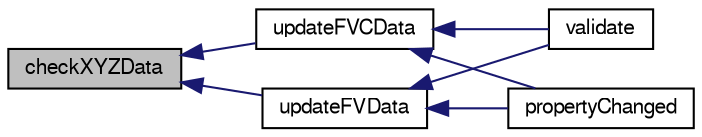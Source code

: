 digraph G
{
  edge [fontname="FreeSans",fontsize="10",labelfontname="FreeSans",labelfontsize="10"];
  node [fontname="FreeSans",fontsize="10",shape=record];
  rankdir="LR";
  Node1 [label="checkXYZData",height=0.2,width=0.4,color="black", fillcolor="grey75", style="filled" fontcolor="black"];
  Node1 -> Node2 [dir="back",color="midnightblue",fontsize="10",style="solid",fontname="FreeSans"];
  Node2 [label="updateFVCData",height=0.2,width=0.4,color="black", fillcolor="white", style="filled",URL="$classorg_1_1octave_1_1graphics_1_1_patch_object.html#afdf655a1927be98c491f938258ff65e2"];
  Node2 -> Node3 [dir="back",color="midnightblue",fontsize="10",style="solid",fontname="FreeSans"];
  Node3 [label="validate",height=0.2,width=0.4,color="black", fillcolor="white", style="filled",URL="$classorg_1_1octave_1_1graphics_1_1_patch_object.html#a41d45236c37b75848f4b1667a11fb50e"];
  Node2 -> Node4 [dir="back",color="midnightblue",fontsize="10",style="solid",fontname="FreeSans"];
  Node4 [label="propertyChanged",height=0.2,width=0.4,color="black", fillcolor="white", style="filled",URL="$classorg_1_1octave_1_1graphics_1_1_patch_object.html#a15b63fbbc7c3a7ad69eb51e60232e1cb"];
  Node1 -> Node5 [dir="back",color="midnightblue",fontsize="10",style="solid",fontname="FreeSans"];
  Node5 [label="updateFVData",height=0.2,width=0.4,color="black", fillcolor="white", style="filled",URL="$classorg_1_1octave_1_1graphics_1_1_patch_object.html#a72e1f1a40b0493914712171367ca05ba"];
  Node5 -> Node3 [dir="back",color="midnightblue",fontsize="10",style="solid",fontname="FreeSans"];
  Node5 -> Node4 [dir="back",color="midnightblue",fontsize="10",style="solid",fontname="FreeSans"];
}
